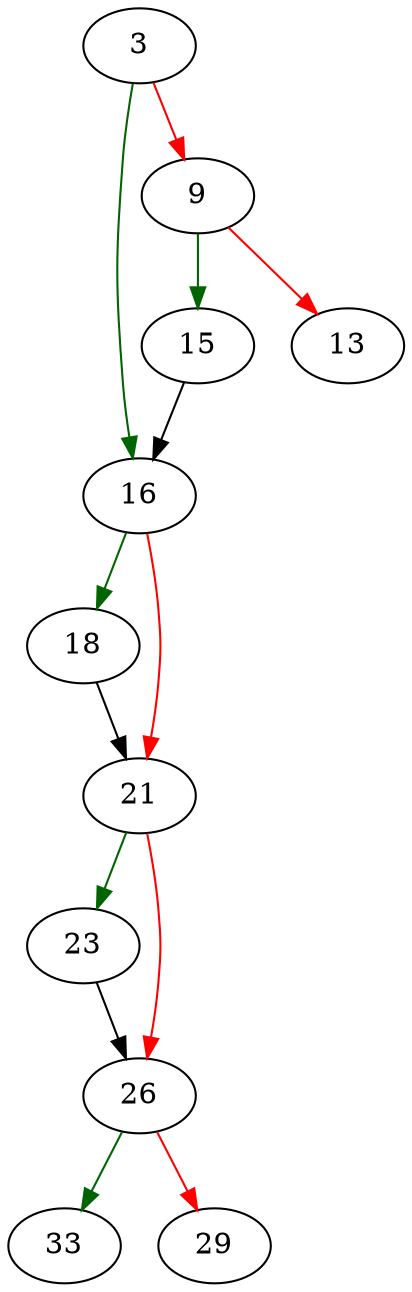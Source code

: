 strict digraph "set_window_size" {
	// Node definitions.
	3 [entry=true];
	16;
	9;
	15;
	13;
	18;
	21;
	23;
	26;
	33;
	29;

	// Edge definitions.
	3 -> 16 [
		color=darkgreen
		cond=true
	];
	3 -> 9 [
		color=red
		cond=false
	];
	16 -> 18 [
		color=darkgreen
		cond=true
	];
	16 -> 21 [
		color=red
		cond=false
	];
	9 -> 15 [
		color=darkgreen
		cond=true
	];
	9 -> 13 [
		color=red
		cond=false
	];
	15 -> 16;
	18 -> 21;
	21 -> 23 [
		color=darkgreen
		cond=true
	];
	21 -> 26 [
		color=red
		cond=false
	];
	23 -> 26;
	26 -> 33 [
		color=darkgreen
		cond=true
	];
	26 -> 29 [
		color=red
		cond=false
	];
}